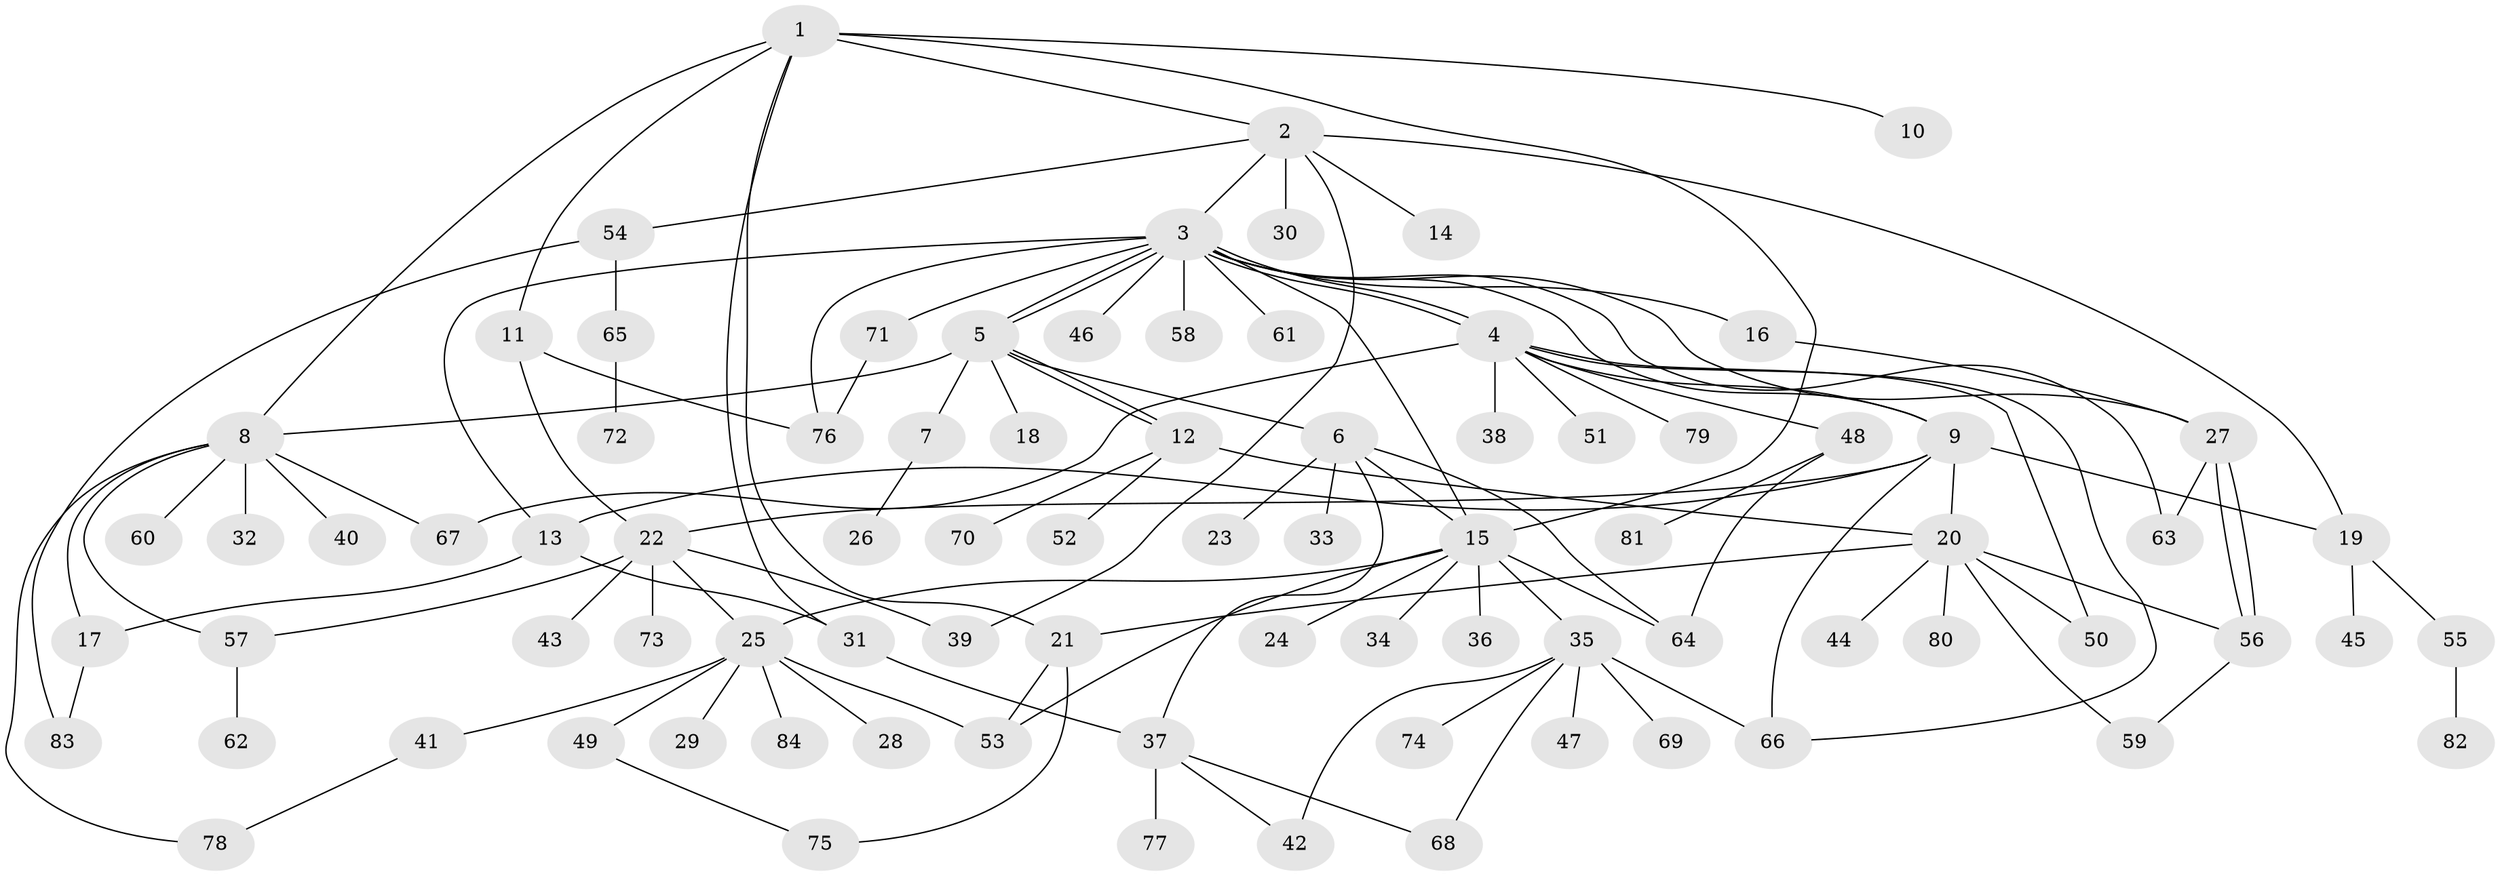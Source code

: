 // coarse degree distribution, {8: 0.01639344262295082, 9: 0.06557377049180328, 14: 0.01639344262295082, 13: 0.01639344262295082, 7: 0.03278688524590164, 6: 0.04918032786885246, 1: 0.5409836065573771, 3: 0.04918032786885246, 4: 0.03278688524590164, 5: 0.01639344262295082, 2: 0.16393442622950818}
// Generated by graph-tools (version 1.1) at 2025/41/03/06/25 10:41:49]
// undirected, 84 vertices, 121 edges
graph export_dot {
graph [start="1"]
  node [color=gray90,style=filled];
  1;
  2;
  3;
  4;
  5;
  6;
  7;
  8;
  9;
  10;
  11;
  12;
  13;
  14;
  15;
  16;
  17;
  18;
  19;
  20;
  21;
  22;
  23;
  24;
  25;
  26;
  27;
  28;
  29;
  30;
  31;
  32;
  33;
  34;
  35;
  36;
  37;
  38;
  39;
  40;
  41;
  42;
  43;
  44;
  45;
  46;
  47;
  48;
  49;
  50;
  51;
  52;
  53;
  54;
  55;
  56;
  57;
  58;
  59;
  60;
  61;
  62;
  63;
  64;
  65;
  66;
  67;
  68;
  69;
  70;
  71;
  72;
  73;
  74;
  75;
  76;
  77;
  78;
  79;
  80;
  81;
  82;
  83;
  84;
  1 -- 2;
  1 -- 8;
  1 -- 10;
  1 -- 11;
  1 -- 15;
  1 -- 21;
  1 -- 31;
  2 -- 3;
  2 -- 14;
  2 -- 19;
  2 -- 30;
  2 -- 39;
  2 -- 54;
  3 -- 4;
  3 -- 4;
  3 -- 5;
  3 -- 5;
  3 -- 9;
  3 -- 13;
  3 -- 15;
  3 -- 16;
  3 -- 27;
  3 -- 46;
  3 -- 58;
  3 -- 61;
  3 -- 63;
  3 -- 71;
  3 -- 76;
  4 -- 9;
  4 -- 38;
  4 -- 48;
  4 -- 50;
  4 -- 51;
  4 -- 66;
  4 -- 67;
  4 -- 79;
  5 -- 6;
  5 -- 7;
  5 -- 8;
  5 -- 12;
  5 -- 12;
  5 -- 18;
  6 -- 15;
  6 -- 23;
  6 -- 33;
  6 -- 37;
  6 -- 64;
  7 -- 26;
  8 -- 17;
  8 -- 32;
  8 -- 40;
  8 -- 57;
  8 -- 60;
  8 -- 67;
  8 -- 78;
  9 -- 13;
  9 -- 19;
  9 -- 20;
  9 -- 22;
  9 -- 66;
  11 -- 22;
  11 -- 76;
  12 -- 20;
  12 -- 52;
  12 -- 70;
  13 -- 17;
  13 -- 31;
  15 -- 24;
  15 -- 25;
  15 -- 34;
  15 -- 35;
  15 -- 36;
  15 -- 53;
  15 -- 64;
  16 -- 27;
  17 -- 83;
  19 -- 45;
  19 -- 55;
  20 -- 21;
  20 -- 44;
  20 -- 50;
  20 -- 56;
  20 -- 59;
  20 -- 80;
  21 -- 53;
  21 -- 75;
  22 -- 25;
  22 -- 39;
  22 -- 43;
  22 -- 57;
  22 -- 73;
  25 -- 28;
  25 -- 29;
  25 -- 41;
  25 -- 49;
  25 -- 53;
  25 -- 84;
  27 -- 56;
  27 -- 56;
  27 -- 63;
  31 -- 37;
  35 -- 42;
  35 -- 47;
  35 -- 66;
  35 -- 68;
  35 -- 69;
  35 -- 74;
  37 -- 42;
  37 -- 68;
  37 -- 77;
  41 -- 78;
  48 -- 64;
  48 -- 81;
  49 -- 75;
  54 -- 65;
  54 -- 83;
  55 -- 82;
  56 -- 59;
  57 -- 62;
  65 -- 72;
  71 -- 76;
}
